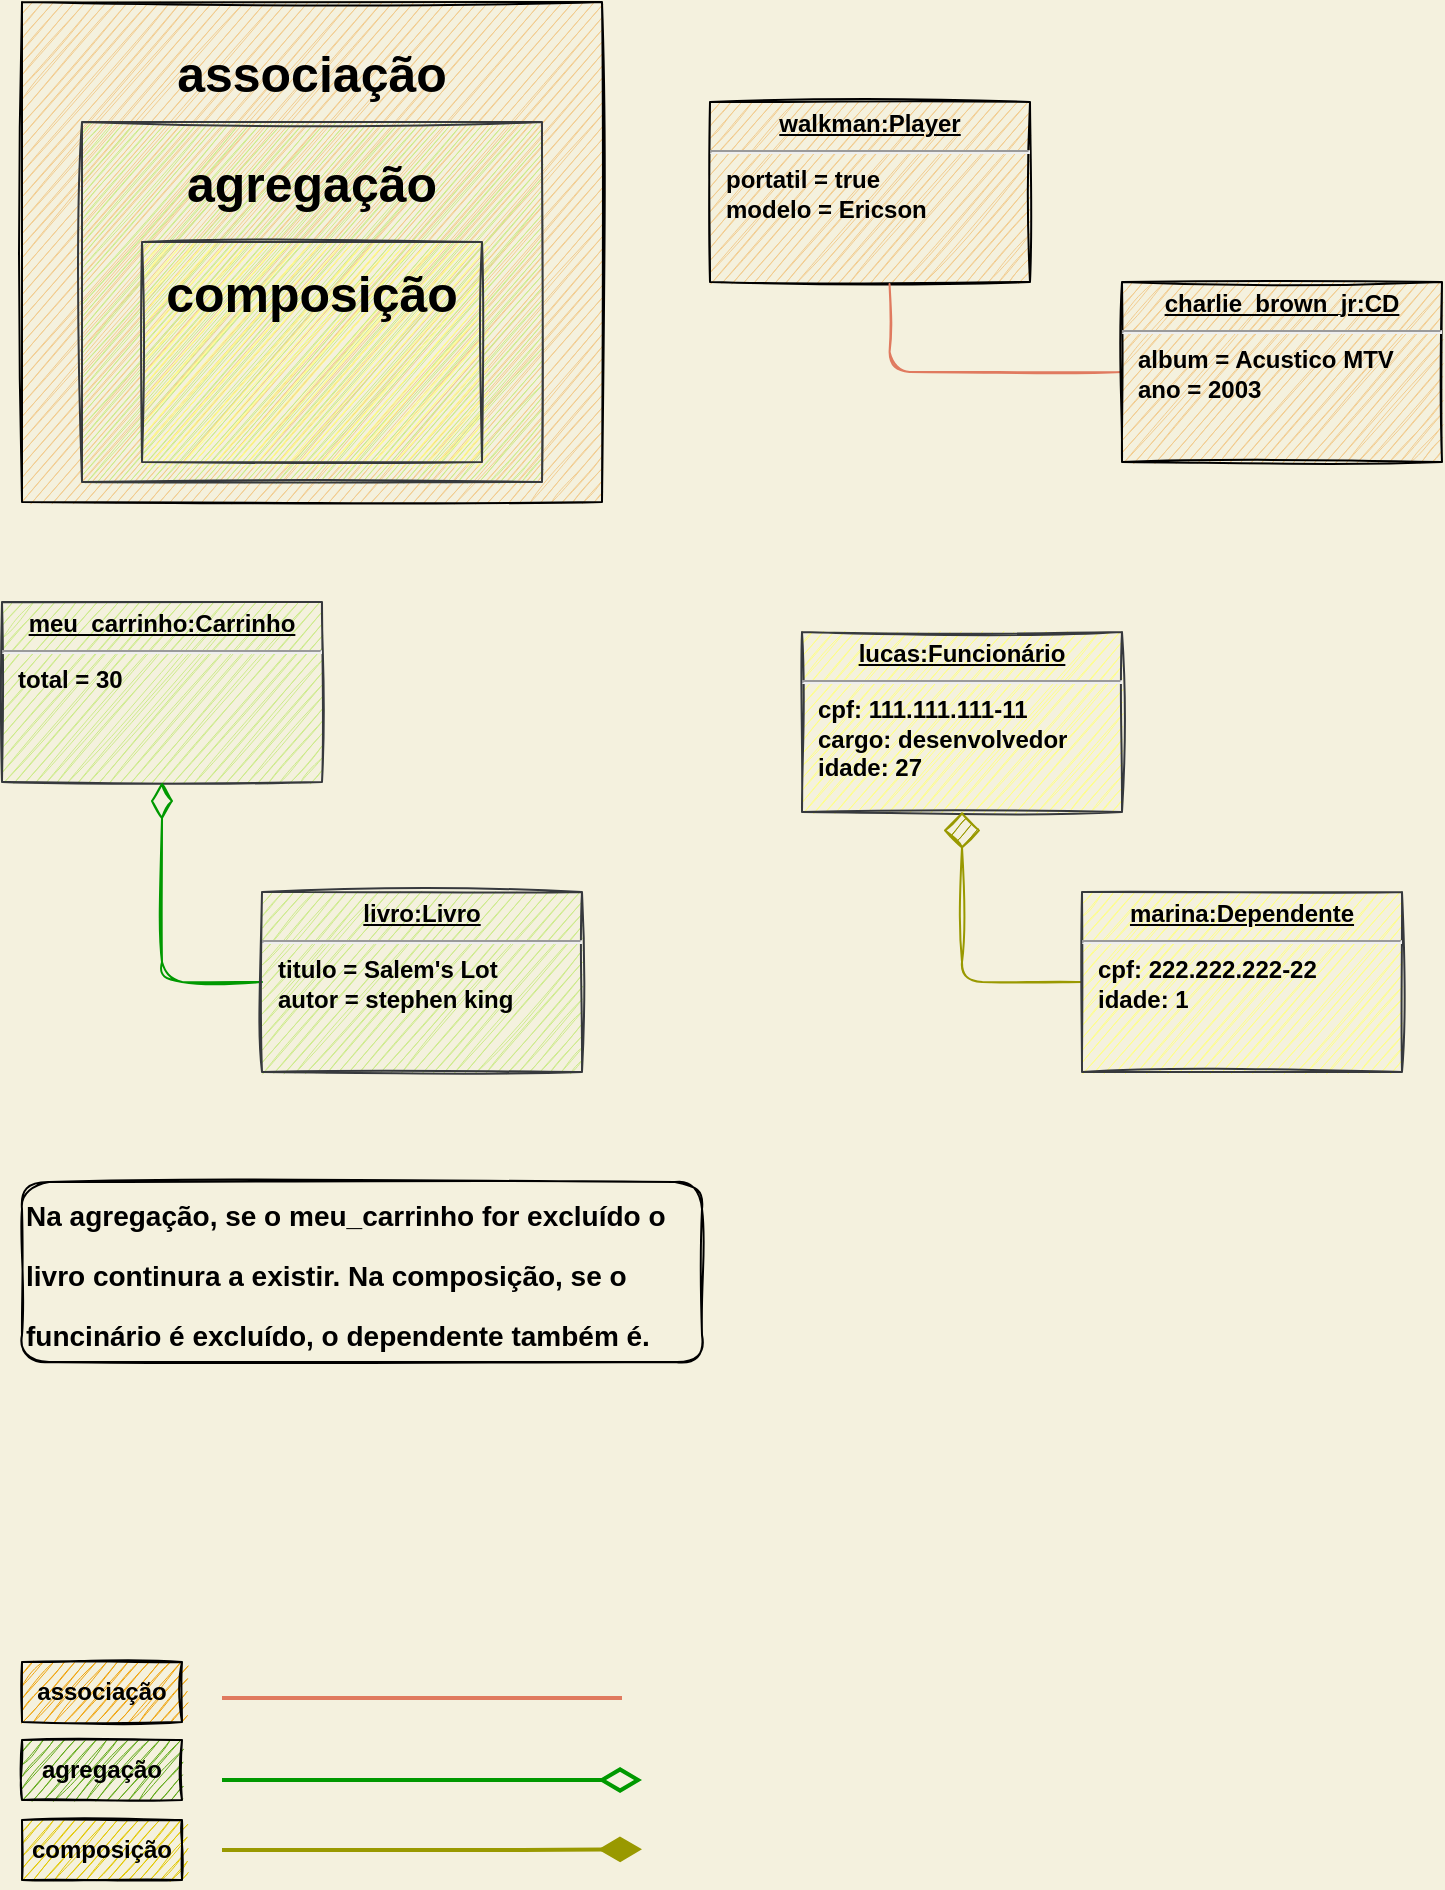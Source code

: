 <mxfile version="20.0.1" type="device" pages="3"><diagram id="IR1mzdjfRpLflZi7iiMT" name="geral"><mxGraphModel dx="2370" dy="1228" grid="1" gridSize="10" guides="1" tooltips="1" connect="1" arrows="1" fold="1" page="1" pageScale="1" pageWidth="827" pageHeight="1169" background="#F4F1DE" math="0" shadow="0"><root><mxCell id="0"/><mxCell id="1" parent="0"/><mxCell id="eGNEnY-xpS5idLWhx4ZI-6" value="&lt;b&gt;associação&lt;br&gt;&lt;br&gt;&lt;br&gt;&lt;br&gt;&lt;br&gt;&lt;br&gt;&lt;br&gt;&lt;/b&gt;" style="rounded=0;whiteSpace=wrap;html=1;glass=0;sketch=1;fontSize=25;fontColor=#000000;strokeColor=#000000;strokeWidth=1;fillColor=#F2CC8F;gradientColor=none;" parent="1" vertex="1"><mxGeometry x="70" y="50" width="290" height="250" as="geometry"/></mxCell><mxCell id="eGNEnY-xpS5idLWhx4ZI-8" value="&lt;p style=&quot;margin:0px;margin-top:4px;text-align:center;text-decoration:underline;&quot;&gt;&lt;b&gt;walkman:Player&lt;/b&gt;&lt;/p&gt;&lt;hr&gt;&lt;p style=&quot;margin:0px;margin-left:8px;&quot;&gt;&lt;b&gt;portatil = true&lt;br&gt;modelo = Ericson&lt;/b&gt;&lt;/p&gt;" style="verticalAlign=top;align=left;overflow=fill;fontSize=12;fontFamily=Helvetica;html=1;rounded=0;glass=0;sketch=1;fontColor=#000000;strokeColor=#000000;strokeWidth=1;fillColor=#F2CC8F;gradientColor=none;" parent="1" vertex="1"><mxGeometry x="414" y="100" width="160" height="90" as="geometry"/></mxCell><mxCell id="eGNEnY-xpS5idLWhx4ZI-10" style="edgeStyle=orthogonalEdgeStyle;sketch=1;orthogonalLoop=1;jettySize=auto;html=1;exitX=0;exitY=0.5;exitDx=0;exitDy=0;entryX=0.561;entryY=1.011;entryDx=0;entryDy=0;entryPerimeter=0;fontSize=25;fontColor=#000000;strokeColor=#E07A5F;fillColor=#F2CC8F;endArrow=none;endFill=0;rounded=1;" parent="1" source="eGNEnY-xpS5idLWhx4ZI-9" target="eGNEnY-xpS5idLWhx4ZI-8" edge="1"><mxGeometry relative="1" as="geometry"/></mxCell><mxCell id="eGNEnY-xpS5idLWhx4ZI-9" value="&lt;p style=&quot;margin:0px;margin-top:4px;text-align:center;text-decoration:underline;&quot;&gt;&lt;b&gt;charlie_brown_jr:CD&lt;/b&gt;&lt;/p&gt;&lt;hr&gt;&lt;p style=&quot;margin:0px;margin-left:8px;&quot;&gt;&lt;b&gt;album = Acustico MTV&lt;/b&gt;&lt;/p&gt;&lt;p style=&quot;margin:0px;margin-left:8px;&quot;&gt;&lt;b&gt;ano = 2003&lt;/b&gt;&lt;/p&gt;" style="verticalAlign=top;align=left;overflow=fill;fontSize=12;fontFamily=Helvetica;html=1;rounded=0;glass=0;sketch=1;fontColor=#000000;strokeColor=#000000;strokeWidth=1;fillColor=#F2CC8F;gradientColor=none;" parent="1" vertex="1"><mxGeometry x="620" y="190" width="160" height="90" as="geometry"/></mxCell><mxCell id="eGNEnY-xpS5idLWhx4ZI-12" value="&lt;b&gt;agregação&lt;br&gt;&lt;br&gt;&lt;br&gt;&lt;br&gt;&lt;br&gt;&lt;/b&gt;" style="rounded=0;whiteSpace=wrap;html=1;glass=0;sketch=1;fontSize=25;strokeColor=#36393d;strokeWidth=1;fillColor=#cdeb8b;fontColor=#000000;" parent="1" vertex="1"><mxGeometry x="100" y="110" width="230" height="180" as="geometry"/></mxCell><mxCell id="eGNEnY-xpS5idLWhx4ZI-13" value="&lt;b&gt;composição&lt;br&gt;&lt;br&gt;&lt;br&gt;&lt;/b&gt;" style="rounded=0;whiteSpace=wrap;html=1;glass=0;sketch=1;fontSize=25;strokeColor=#36393d;strokeWidth=1;fillColor=#ffff88;fontColor=#000000;" parent="1" vertex="1"><mxGeometry x="130" y="170" width="170" height="110" as="geometry"/></mxCell><mxCell id="eGNEnY-xpS5idLWhx4ZI-14" value="&lt;p style=&quot;margin:0px;margin-top:4px;text-align:center;text-decoration:underline;&quot;&gt;&lt;b&gt;meu_carrinho:Carrinho&lt;/b&gt;&lt;/p&gt;&lt;hr&gt;&lt;p style=&quot;margin:0px;margin-left:8px;&quot;&gt;&lt;b&gt;total = 30&lt;br&gt;&lt;/b&gt;&lt;/p&gt;" style="verticalAlign=top;align=left;overflow=fill;fontSize=12;fontFamily=Helvetica;html=1;rounded=0;glass=0;sketch=1;strokeColor=#36393d;strokeWidth=1;fillColor=#cdeb8b;fontColor=#000000;" parent="1" vertex="1"><mxGeometry x="60" y="350" width="160" height="90" as="geometry"/></mxCell><mxCell id="eGNEnY-xpS5idLWhx4ZI-16" style="edgeStyle=orthogonalEdgeStyle;rounded=1;sketch=1;orthogonalLoop=1;jettySize=auto;html=1;exitX=0;exitY=0.5;exitDx=0;exitDy=0;entryX=0.5;entryY=1;entryDx=0;entryDy=0;fontSize=25;fontColor=#000000;endArrow=diamondThin;endFill=0;strokeColor=#009900;fillColor=#F2CC8F;endSize=16;" parent="1" source="eGNEnY-xpS5idLWhx4ZI-15" target="eGNEnY-xpS5idLWhx4ZI-14" edge="1"><mxGeometry relative="1" as="geometry"/></mxCell><mxCell id="eGNEnY-xpS5idLWhx4ZI-15" value="&lt;p style=&quot;margin:0px;margin-top:4px;text-align:center;text-decoration:underline;&quot;&gt;&lt;b&gt;livro:Livro&lt;/b&gt;&lt;/p&gt;&lt;hr&gt;&lt;p style=&quot;margin:0px;margin-left:8px;&quot;&gt;&lt;b&gt;titulo = Salem's Lot&lt;/b&gt;&lt;/p&gt;&lt;p style=&quot;margin:0px;margin-left:8px;&quot;&gt;&lt;b&gt;autor = stephen king&lt;/b&gt;&lt;/p&gt;" style="verticalAlign=top;align=left;overflow=fill;fontSize=12;fontFamily=Helvetica;html=1;rounded=0;glass=0;sketch=1;strokeColor=#36393d;strokeWidth=1;fillColor=#cdeb8b;fontColor=#000000;" parent="1" vertex="1"><mxGeometry x="190" y="495" width="160" height="90" as="geometry"/></mxCell><mxCell id="eGNEnY-xpS5idLWhx4ZI-17" value="&lt;p style=&quot;margin:0px;margin-top:4px;text-align:center;text-decoration:underline;&quot;&gt;&lt;b&gt;lucas:Funcionário&lt;/b&gt;&lt;/p&gt;&lt;hr&gt;&lt;p style=&quot;margin:0px;margin-left:8px;&quot;&gt;&lt;b&gt;cpf: 111.111.111-11&lt;/b&gt;&lt;/p&gt;&lt;p style=&quot;margin:0px;margin-left:8px;&quot;&gt;&lt;b&gt;cargo: desenvolvedor&lt;br&gt;&lt;/b&gt;&lt;/p&gt;&lt;p style=&quot;margin:0px;margin-left:8px;&quot;&gt;&lt;b&gt;idade: 27&lt;/b&gt;&lt;/p&gt;" style="verticalAlign=top;align=left;overflow=fill;fontSize=12;fontFamily=Helvetica;html=1;rounded=0;glass=0;sketch=1;strokeColor=#36393d;strokeWidth=1;fillColor=#ffff88;fontColor=#000000;" parent="1" vertex="1"><mxGeometry x="460.0" y="365" width="160" height="90" as="geometry"/></mxCell><mxCell id="eGNEnY-xpS5idLWhx4ZI-18" style="edgeStyle=orthogonalEdgeStyle;rounded=1;sketch=1;orthogonalLoop=1;jettySize=auto;html=1;exitX=0;exitY=0.5;exitDx=0;exitDy=0;entryX=0.5;entryY=1;entryDx=0;entryDy=0;fontSize=25;fontColor=#000000;endArrow=diamond;endFill=1;strokeColor=#999900;fillColor=#F2CC8F;endSize=16;jumpSize=4;" parent="1" source="eGNEnY-xpS5idLWhx4ZI-20" target="eGNEnY-xpS5idLWhx4ZI-17" edge="1"><mxGeometry relative="1" as="geometry"><mxPoint x="579.94" y="590" as="sourcePoint"/></mxGeometry></mxCell><mxCell id="eGNEnY-xpS5idLWhx4ZI-20" value="&lt;p style=&quot;margin:0px;margin-top:4px;text-align:center;text-decoration:underline;&quot;&gt;&lt;b&gt;marina:Dependente&lt;/b&gt;&lt;/p&gt;&lt;hr&gt;&lt;p style=&quot;margin:0px;margin-left:8px;&quot;&gt;&lt;b&gt;cpf: 222.222.222-22&lt;/b&gt;&lt;/p&gt;&lt;p style=&quot;margin:0px;margin-left:8px;&quot;&gt;&lt;b&gt;idade: 1&lt;/b&gt;&lt;/p&gt;" style="verticalAlign=top;align=left;overflow=fill;fontSize=12;fontFamily=Helvetica;html=1;rounded=0;glass=0;sketch=1;strokeColor=#36393d;strokeWidth=1;fillColor=#ffff88;fontColor=#000000;" parent="1" vertex="1"><mxGeometry x="600" y="495" width="160" height="90" as="geometry"/></mxCell><mxCell id="eGNEnY-xpS5idLWhx4ZI-22" value="&lt;div style=&quot;&quot;&gt;&lt;span style=&quot;background-color: initial;&quot;&gt;&lt;font style=&quot;font-size: 14px;&quot;&gt;&lt;b&gt;Na agregação, se o meu_carrinho for excluído o livro continura a existir. Na composição, se o funcinário é excluído, o dependente também é.&amp;nbsp;&amp;nbsp;&lt;/b&gt;&lt;/font&gt;&lt;/span&gt;&lt;/div&gt;" style="text;html=1;align=left;verticalAlign=bottom;whiteSpace=wrap;rounded=1;glass=0;sketch=1;fontSize=25;labelPosition=center;verticalLabelPosition=middle;shadow=0;fillColor=none;strokeColor=#000000;fontColor=#000000;" parent="1" vertex="1"><mxGeometry x="70" y="640" width="340" height="90" as="geometry"/></mxCell><mxCell id="nxyiz_KaEZVA7z0WzPfB-8" value="associação" style="text;html=1;strokeColor=#000000;fillColor=#f0a30a;align=center;verticalAlign=middle;whiteSpace=wrap;rounded=0;sketch=1;fontColor=#000000;fontStyle=1" vertex="1" parent="1"><mxGeometry x="70" y="880" width="80" height="30" as="geometry"/></mxCell><mxCell id="nxyiz_KaEZVA7z0WzPfB-11" value="&lt;b&gt;agregação&lt;/b&gt;" style="text;html=1;strokeColor=#000000;fillColor=#60a917;align=center;verticalAlign=middle;whiteSpace=wrap;rounded=0;sketch=1;fontColor=#000000;" vertex="1" parent="1"><mxGeometry x="70" y="919" width="80" height="30" as="geometry"/></mxCell><mxCell id="nxyiz_KaEZVA7z0WzPfB-12" value="&lt;b&gt;composição&lt;/b&gt;" style="text;html=1;strokeColor=#000000;fillColor=#e3c800;align=center;verticalAlign=middle;whiteSpace=wrap;rounded=0;sketch=1;fontColor=#000000;" vertex="1" parent="1"><mxGeometry x="70" y="959" width="80" height="30" as="geometry"/></mxCell><mxCell id="nxyiz_KaEZVA7z0WzPfB-14" style="edgeStyle=orthogonalEdgeStyle;sketch=0;orthogonalLoop=1;jettySize=auto;html=1;fontSize=25;fontColor=#000000;strokeColor=#E07A5F;fillColor=#F2CC8F;endArrow=none;endFill=0;rounded=1;strokeWidth=2;" edge="1" parent="1"><mxGeometry relative="1" as="geometry"><mxPoint x="370" y="898" as="sourcePoint"/><mxPoint x="170" y="898" as="targetPoint"/><Array as="points"><mxPoint x="183.76" y="897.5"/></Array></mxGeometry></mxCell><mxCell id="nxyiz_KaEZVA7z0WzPfB-15" style="edgeStyle=orthogonalEdgeStyle;rounded=1;sketch=0;orthogonalLoop=1;jettySize=auto;html=1;fontSize=25;fontColor=#000000;endArrow=diamondThin;endFill=0;strokeColor=#009900;fillColor=#F2CC8F;endSize=16;shadow=0;strokeWidth=2;" edge="1" parent="1"><mxGeometry relative="1" as="geometry"><mxPoint x="170" y="939" as="sourcePoint"/><mxPoint x="380" y="939" as="targetPoint"/><Array as="points"><mxPoint x="310" y="939"/><mxPoint x="310" y="939"/></Array></mxGeometry></mxCell><mxCell id="nxyiz_KaEZVA7z0WzPfB-16" style="edgeStyle=orthogonalEdgeStyle;rounded=1;sketch=0;orthogonalLoop=1;jettySize=auto;html=1;entryX=0.5;entryY=1;entryDx=0;entryDy=0;fontSize=25;fontColor=#000000;endArrow=diamondThin;endFill=1;strokeColor=#999900;fillColor=#F2CC8F;endSize=16;jumpSize=4;strokeWidth=2;" edge="1" parent="1"><mxGeometry relative="1" as="geometry"><mxPoint x="170" y="974" as="sourcePoint"/><mxPoint x="380" y="973.62" as="targetPoint"/><Array as="points"><mxPoint x="330" y="974"/><mxPoint x="330" y="974"/></Array></mxGeometry></mxCell></root></mxGraphModel></diagram><diagram id="-uxi_SaBA96cQ3iaGTBK" name="agregacao"><mxGraphModel dx="823" dy="867" grid="1" gridSize="10" guides="1" tooltips="1" connect="1" arrows="1" fold="1" page="1" pageScale="1" pageWidth="850" pageHeight="1100" background="#F4F1DE" math="0" shadow="0"><root><mxCell id="0"/><mxCell id="1" parent="0"/><mxCell id="KQCs4LiOqRfxP4eaMmhy-1" value="&lt;p style=&quot;margin:0px;margin-top:4px;text-align:center;text-decoration:underline;&quot;&gt;&lt;b&gt;papo_reto:Musica&lt;/b&gt;&lt;/p&gt;&lt;hr&gt;&lt;p style=&quot;margin:0px;margin-left:8px;&quot;&gt;&lt;b&gt;duração = 3m19s&lt;/b&gt;&lt;/p&gt;" style="verticalAlign=top;align=left;overflow=fill;fontSize=12;fontFamily=Helvetica;html=1;rounded=0;glass=0;sketch=1;strokeColor=#36393d;strokeWidth=1;fillColor=#cdeb8b;fontColor=#000000;" vertex="1" parent="1"><mxGeometry x="900" y="190" width="160" height="70" as="geometry"/></mxCell><mxCell id="KQCs4LiOqRfxP4eaMmhy-2" value="&lt;h1&gt;agregações:&lt;/h1&gt;&lt;div&gt;diagrama de objetos&lt;/div&gt;" style="text;html=1;strokeColor=#000000;fillColor=none;spacing=5;spacingTop=-20;whiteSpace=wrap;overflow=hidden;rounded=0;shadow=0;glass=0;sketch=1;fontSize=14;fontColor=#000000;fontStyle=1" vertex="1" parent="1"><mxGeometry x="900" y="60" width="190" height="80" as="geometry"/></mxCell><mxCell id="KQCs4LiOqRfxP4eaMmhy-3" value="&lt;p style=&quot;margin:0px;margin-top:4px;text-align:center;text-decoration:underline;&quot;&gt;&lt;b&gt;proibida_pra_mim:Musica&lt;/b&gt;&lt;/p&gt;&lt;hr&gt;&lt;p style=&quot;margin:0px;margin-left:8px;&quot;&gt;&lt;b&gt;duração = 2m34s&lt;/b&gt;&lt;/p&gt;" style="verticalAlign=top;align=left;overflow=fill;fontSize=12;fontFamily=Helvetica;html=1;rounded=0;glass=0;sketch=1;strokeColor=#36393d;strokeWidth=1;fillColor=#cdeb8b;fontColor=#000000;" vertex="1" parent="1"><mxGeometry x="900" y="290" width="160" height="70" as="geometry"/></mxCell><mxCell id="KQCs4LiOqRfxP4eaMmhy-4" value="&lt;p style=&quot;margin:0px;margin-top:4px;text-align:center;text-decoration:underline;&quot;&gt;&lt;b&gt;charlie_brown.jr:Artista&lt;/b&gt;&lt;/p&gt;&lt;hr&gt;&lt;p style=&quot;margin:0px;margin-left:8px;&quot;&gt;&lt;b&gt;vocalista = Chorao&lt;/b&gt;&lt;/p&gt;&lt;p style=&quot;margin:0px;margin-left:8px;&quot;&gt;&lt;b&gt;cidade = Santos&lt;/b&gt;&lt;/p&gt;" style="verticalAlign=top;align=left;overflow=fill;fontSize=12;fontFamily=Helvetica;html=1;rounded=0;glass=0;sketch=1;strokeColor=#36393d;strokeWidth=1;fillColor=#cdeb8b;fontColor=#000000;" vertex="1" parent="1"><mxGeometry x="1430" y="60" width="160" height="90" as="geometry"/></mxCell><mxCell id="KQCs4LiOqRfxP4eaMmhy-5" value="&lt;p style=&quot;margin:0px;margin-top:4px;text-align:center;text-decoration:underline;&quot;&gt;&lt;b&gt;acustico_mtv:Album&lt;/b&gt;&lt;/p&gt;&lt;hr&gt;&lt;p style=&quot;margin:0px;margin-left:8px;&quot;&gt;&lt;b&gt;ano = 2003&lt;/b&gt;&lt;/p&gt;" style="verticalAlign=top;align=left;overflow=fill;fontSize=12;fontFamily=Helvetica;html=1;rounded=0;glass=0;sketch=1;strokeColor=#36393d;strokeWidth=1;fillColor=#cdeb8b;fontColor=#000000;" vertex="1" parent="1"><mxGeometry x="1160" y="90" width="160" height="70" as="geometry"/></mxCell><mxCell id="KQCs4LiOqRfxP4eaMmhy-6" style="edgeStyle=orthogonalEdgeStyle;rounded=1;sketch=1;orthogonalLoop=1;jettySize=auto;html=1;exitX=1;exitY=0.5;exitDx=0;exitDy=0;entryX=-0.006;entryY=0.423;entryDx=0;entryDy=0;fontSize=25;fontColor=#000000;endArrow=diamondThin;endFill=0;strokeColor=#009900;fillColor=#F2CC8F;endSize=16;entryPerimeter=0;" edge="1" parent="1" source="KQCs4LiOqRfxP4eaMmhy-1" target="KQCs4LiOqRfxP4eaMmhy-5"><mxGeometry relative="1" as="geometry"><mxPoint x="1060" y="-60" as="sourcePoint"/><mxPoint x="1010" y="-160" as="targetPoint"/></mxGeometry></mxCell><mxCell id="KQCs4LiOqRfxP4eaMmhy-7" style="edgeStyle=orthogonalEdgeStyle;rounded=1;sketch=1;orthogonalLoop=1;jettySize=auto;html=1;exitX=1;exitY=0.5;exitDx=0;exitDy=0;entryX=0.459;entryY=1.038;entryDx=0;entryDy=0;fontSize=25;fontColor=#000000;endArrow=diamondThin;endFill=0;strokeColor=#009900;fillColor=#F2CC8F;endSize=16;entryPerimeter=0;" edge="1" parent="1" source="KQCs4LiOqRfxP4eaMmhy-3" target="KQCs4LiOqRfxP4eaMmhy-5"><mxGeometry relative="1" as="geometry"><mxPoint x="1120" y="305" as="sourcePoint"/><mxPoint x="1169.04" y="149.61" as="targetPoint"/></mxGeometry></mxCell><mxCell id="KQCs4LiOqRfxP4eaMmhy-8" style="edgeStyle=orthogonalEdgeStyle;rounded=1;sketch=1;orthogonalLoop=1;jettySize=auto;html=1;exitX=1.007;exitY=0.418;exitDx=0;exitDy=0;entryX=0;entryY=0.5;entryDx=0;entryDy=0;fontSize=25;fontColor=#000000;endArrow=diamondThin;endFill=0;strokeColor=#009900;fillColor=#F2CC8F;endSize=16;exitPerimeter=0;" edge="1" parent="1" source="KQCs4LiOqRfxP4eaMmhy-5" target="KQCs4LiOqRfxP4eaMmhy-4"><mxGeometry relative="1" as="geometry"><mxPoint x="1310" y="300" as="sourcePoint"/><mxPoint x="1243.44" y="192.66" as="targetPoint"/></mxGeometry></mxCell><mxCell id="KQCs4LiOqRfxP4eaMmhy-9" value="&lt;p style=&quot;margin:0px;margin-top:4px;text-align:center;text-decoration:underline;&quot;&gt;&lt;b&gt;musicas_favoritas:Playlist&lt;/b&gt;&lt;/p&gt;&lt;hr&gt;&lt;p style=&quot;margin:0px;margin-left:8px;&quot;&gt;&lt;b&gt;criada = 12/05/2021&lt;/b&gt;&lt;/p&gt;" style="verticalAlign=top;align=left;overflow=fill;fontSize=12;fontFamily=Helvetica;html=1;rounded=0;glass=0;sketch=1;strokeColor=#36393d;strokeWidth=1;fillColor=#cdeb8b;fontColor=#000000;" vertex="1" parent="1"><mxGeometry x="1080" y="460" width="160" height="80" as="geometry"/></mxCell><mxCell id="KQCs4LiOqRfxP4eaMmhy-10" style="edgeStyle=orthogonalEdgeStyle;rounded=1;sketch=1;orthogonalLoop=1;jettySize=auto;html=1;exitX=0.5;exitY=1;exitDx=0;exitDy=0;entryX=0;entryY=0.5;entryDx=0;entryDy=0;fontSize=25;fontColor=#000000;endArrow=diamondThin;endFill=0;strokeColor=#009900;fillColor=#F2CC8F;endSize=16;" edge="1" parent="1" source="KQCs4LiOqRfxP4eaMmhy-3" target="KQCs4LiOqRfxP4eaMmhy-9"><mxGeometry relative="1" as="geometry"><mxPoint x="1331.12" y="149.26" as="sourcePoint"/><mxPoint x="1460" y="155" as="targetPoint"/></mxGeometry></mxCell><mxCell id="KQCs4LiOqRfxP4eaMmhy-11" value="&lt;p style=&quot;margin:0px;margin-top:4px;text-align:center;text-decoration:underline;&quot;&gt;&lt;b&gt;camisa_10_joga_bola_até_na_chuva:Album&lt;/b&gt;&lt;/p&gt;&lt;hr&gt;&lt;p style=&quot;margin:0px;margin-left:8px;&quot;&gt;&lt;b&gt;ano = 2009&lt;/b&gt;&lt;/p&gt;" style="verticalAlign=top;align=left;overflow=fill;fontSize=12;fontFamily=Helvetica;html=1;rounded=0;glass=0;sketch=1;strokeColor=#36393d;strokeWidth=1;fillColor=#cdeb8b;fontColor=#000000;" vertex="1" parent="1"><mxGeometry x="1310" y="240" width="300" height="70" as="geometry"/></mxCell><mxCell id="KQCs4LiOqRfxP4eaMmhy-12" value="&lt;p style=&quot;margin:0px;margin-top:4px;text-align:center;text-decoration:underline;&quot;&gt;&lt;b&gt;me_encontra:Musica&lt;/b&gt;&lt;/p&gt;&lt;hr&gt;&lt;p style=&quot;margin:0px;margin-left:8px;&quot;&gt;&lt;b&gt;duração = 3m31s&lt;/b&gt;&lt;/p&gt;" style="verticalAlign=top;align=left;overflow=fill;fontSize=12;fontFamily=Helvetica;html=1;rounded=0;glass=0;sketch=1;strokeColor=#36393d;strokeWidth=1;fillColor=#cdeb8b;fontColor=#000000;" vertex="1" parent="1"><mxGeometry x="1445" y="360" width="160" height="70" as="geometry"/></mxCell><mxCell id="KQCs4LiOqRfxP4eaMmhy-13" style="edgeStyle=orthogonalEdgeStyle;rounded=1;sketch=1;orthogonalLoop=1;jettySize=auto;html=1;exitX=0.5;exitY=0;exitDx=0;exitDy=0;entryX=0.5;entryY=1;entryDx=0;entryDy=0;fontSize=25;fontColor=#000000;endArrow=diamondThin;endFill=0;strokeColor=#009900;fillColor=#F2CC8F;endSize=16;" edge="1" parent="1" source="KQCs4LiOqRfxP4eaMmhy-12" target="KQCs4LiOqRfxP4eaMmhy-11"><mxGeometry relative="1" as="geometry"><mxPoint x="1050" y="290" as="sourcePoint"/><mxPoint x="1243.44" y="192.66" as="targetPoint"/></mxGeometry></mxCell><mxCell id="KQCs4LiOqRfxP4eaMmhy-14" style="edgeStyle=orthogonalEdgeStyle;rounded=1;sketch=1;orthogonalLoop=1;jettySize=auto;html=1;exitX=0.5;exitY=1;exitDx=0;exitDy=0;entryX=0.998;entryY=0.43;entryDx=0;entryDy=0;fontSize=25;fontColor=#000000;endArrow=diamondThin;endFill=0;strokeColor=#009900;fillColor=#F2CC8F;endSize=16;entryPerimeter=0;" edge="1" parent="1" source="KQCs4LiOqRfxP4eaMmhy-12" target="KQCs4LiOqRfxP4eaMmhy-9"><mxGeometry relative="1" as="geometry"><mxPoint x="1535" y="370" as="sourcePoint"/><mxPoint x="1470" y="320" as="targetPoint"/></mxGeometry></mxCell><mxCell id="KQCs4LiOqRfxP4eaMmhy-15" style="edgeStyle=orthogonalEdgeStyle;rounded=1;sketch=1;orthogonalLoop=1;jettySize=auto;html=1;exitX=0.561;exitY=0.009;exitDx=0;exitDy=0;entryX=0.63;entryY=1.018;entryDx=0;entryDy=0;fontSize=25;fontColor=#000000;endArrow=diamondThin;endFill=0;strokeColor=#009900;fillColor=#F2CC8F;endSize=16;exitPerimeter=0;entryPerimeter=0;" edge="1" parent="1" source="KQCs4LiOqRfxP4eaMmhy-11" target="KQCs4LiOqRfxP4eaMmhy-4"><mxGeometry relative="1" as="geometry"><mxPoint x="1535" y="370" as="sourcePoint"/><mxPoint x="1470" y="320" as="targetPoint"/></mxGeometry></mxCell><mxCell id="KQCs4LiOqRfxP4eaMmhy-16" value="&lt;p style=&quot;margin:0px;margin-top:4px;text-align:center;text-decoration:underline;&quot;&gt;&lt;b&gt;so_os_loucos_sabem:Musica&lt;/b&gt;&lt;/p&gt;&lt;hr&gt;&lt;p style=&quot;margin:0px;margin-left:8px;&quot;&gt;&lt;b&gt;duração = 3m31s&lt;/b&gt;&lt;/p&gt;" style="verticalAlign=top;align=left;overflow=fill;fontSize=12;fontFamily=Helvetica;html=1;rounded=0;glass=0;sketch=1;strokeColor=#36393d;strokeWidth=1;fillColor=#cdeb8b;fontColor=#000000;" vertex="1" parent="1"><mxGeometry x="1180" y="370" width="210" height="70" as="geometry"/></mxCell><mxCell id="KQCs4LiOqRfxP4eaMmhy-17" style="edgeStyle=orthogonalEdgeStyle;rounded=1;sketch=1;orthogonalLoop=1;jettySize=auto;html=1;exitX=0.586;exitY=-0.001;exitDx=0;exitDy=0;entryX=0.202;entryY=1.004;entryDx=0;entryDy=0;fontSize=25;fontColor=#000000;endArrow=diamondThin;endFill=0;strokeColor=#009900;fillColor=#F2CC8F;endSize=16;exitPerimeter=0;entryPerimeter=0;" edge="1" parent="1" source="KQCs4LiOqRfxP4eaMmhy-16" target="KQCs4LiOqRfxP4eaMmhy-11"><mxGeometry relative="1" as="geometry"><mxPoint x="1535" y="370" as="sourcePoint"/><mxPoint x="1470" y="320" as="targetPoint"/></mxGeometry></mxCell><mxCell id="KQCs4LiOqRfxP4eaMmhy-18" value="&lt;h1&gt;agregações:&lt;/h1&gt;&lt;div&gt;diagrama de classes&lt;/div&gt;&lt;div&gt;+ é public&lt;/div&gt;&lt;div&gt;- é private&lt;/div&gt;" style="text;html=1;strokeColor=#000000;fillColor=none;spacing=5;spacingTop=-20;whiteSpace=wrap;overflow=hidden;rounded=0;shadow=0;glass=0;sketch=1;fontSize=14;fontColor=#000000;fontStyle=1" vertex="1" parent="1"><mxGeometry x="1730" y="260" width="190" height="120" as="geometry"/></mxCell><mxCell id="KQCs4LiOqRfxP4eaMmhy-19" value="&lt;p style=&quot;margin:0px;margin-top:4px;text-align:center;&quot;&gt;&lt;b&gt;Musica&lt;/b&gt;&lt;/p&gt;&lt;hr size=&quot;1&quot;&gt;&lt;p style=&quot;margin:0px;margin-left:4px;&quot;&gt;&lt;b&gt;- título: String&lt;/b&gt;&lt;/p&gt;&lt;hr size=&quot;1&quot;&gt;&lt;p style=&quot;margin:0px;margin-left:4px;&quot;&gt;&lt;b&gt;+ getTitulo: String&lt;/b&gt;&lt;/p&gt;" style="verticalAlign=top;align=left;overflow=fill;fontSize=12;fontFamily=Helvetica;html=1;rounded=0;shadow=0;glass=0;sketch=1;strokeColor=#36393d;strokeWidth=1;fillColor=#cdeb8b;fontColor=#000000;" vertex="1" parent="1"><mxGeometry x="2240" y="290" width="160" height="90" as="geometry"/></mxCell><mxCell id="KQCs4LiOqRfxP4eaMmhy-20" value="&lt;p style=&quot;margin:0px;margin-top:4px;text-align:center;&quot;&gt;&lt;b&gt;Album&lt;/b&gt;&lt;/p&gt;&lt;hr size=&quot;1&quot;&gt;&lt;p style=&quot;margin:0px;margin-left:4px;&quot;&gt;&lt;b&gt;- título: String&lt;/b&gt;&lt;/p&gt;&lt;hr size=&quot;1&quot;&gt;&lt;p style=&quot;margin:0px;margin-left:4px;&quot;&gt;&lt;b&gt;+ getTitulo: String&lt;/b&gt;&lt;/p&gt;" style="verticalAlign=top;align=left;overflow=fill;fontSize=12;fontFamily=Helvetica;html=1;rounded=0;shadow=0;glass=0;sketch=1;strokeColor=#36393d;strokeWidth=1;fillColor=#cdeb8b;fontColor=#000000;" vertex="1" parent="1"><mxGeometry x="2001" y="380" width="160" height="90" as="geometry"/></mxCell><mxCell id="KQCs4LiOqRfxP4eaMmhy-21" style="edgeStyle=orthogonalEdgeStyle;rounded=1;sketch=1;orthogonalLoop=1;jettySize=auto;html=1;exitX=0;exitY=0.5;exitDx=0;exitDy=0;entryX=0.5;entryY=0;entryDx=0;entryDy=0;fontSize=25;fontColor=#000000;endArrow=diamondThin;endFill=0;strokeColor=#009900;fillColor=#F2CC8F;endSize=16;" edge="1" parent="1" source="KQCs4LiOqRfxP4eaMmhy-19" target="KQCs4LiOqRfxP4eaMmhy-20"><mxGeometry relative="1" as="geometry"><mxPoint x="2020" y="615" as="sourcePoint"/><mxPoint x="1970" y="515" as="targetPoint"/></mxGeometry></mxCell><mxCell id="KQCs4LiOqRfxP4eaMmhy-22" value="&lt;p style=&quot;margin:0px;margin-top:4px;text-align:center;&quot;&gt;&lt;b&gt;Gravadora&lt;/b&gt;&lt;/p&gt;&lt;hr size=&quot;1&quot;&gt;&lt;p style=&quot;margin:0px;margin-left:4px;&quot;&gt;&lt;b&gt;- nome: String&lt;/b&gt;&lt;/p&gt;&lt;hr size=&quot;1&quot;&gt;&lt;p style=&quot;margin:0px;margin-left:4px;&quot;&gt;&lt;b&gt;+ getNome: String&lt;/b&gt;&lt;/p&gt;" style="verticalAlign=top;align=left;overflow=fill;fontSize=12;fontFamily=Helvetica;html=1;rounded=0;shadow=0;glass=0;sketch=1;strokeColor=#36393d;strokeWidth=1;fillColor=#cdeb8b;fontColor=#000000;" vertex="1" parent="1"><mxGeometry x="1750" y="475" width="160" height="90" as="geometry"/></mxCell><mxCell id="KQCs4LiOqRfxP4eaMmhy-23" style="edgeStyle=orthogonalEdgeStyle;rounded=1;sketch=1;orthogonalLoop=1;jettySize=auto;html=1;exitX=-0.006;exitY=0.389;exitDx=0;exitDy=0;entryX=0.617;entryY=0.007;entryDx=0;entryDy=0;fontSize=25;fontColor=#000000;endArrow=diamondThin;endFill=0;strokeColor=#009900;fillColor=#F2CC8F;endSize=16;entryPerimeter=0;exitPerimeter=0;" edge="1" parent="1" source="KQCs4LiOqRfxP4eaMmhy-20" target="KQCs4LiOqRfxP4eaMmhy-22"><mxGeometry relative="1" as="geometry"><mxPoint x="2250" y="380" as="sourcePoint"/><mxPoint x="2173.72" y="439.59" as="targetPoint"/></mxGeometry></mxCell><mxCell id="KQCs4LiOqRfxP4eaMmhy-24" value="&lt;p style=&quot;margin:0px;margin-top:4px;text-align:center;&quot;&gt;&lt;b&gt;Album&lt;/b&gt;&lt;/p&gt;&lt;hr size=&quot;1&quot;&gt;&lt;p style=&quot;margin:0px;margin-left:4px;&quot;&gt;&lt;b&gt;- título: String&lt;/b&gt;&lt;/p&gt;&lt;p style=&quot;margin:0px;margin-left:4px;&quot;&gt;&lt;b&gt;- gravadora: String&lt;/b&gt;&lt;/p&gt;&lt;hr size=&quot;1&quot;&gt;&lt;p style=&quot;margin:0px;margin-left:4px;&quot;&gt;&lt;b&gt;+ getTitulo: String&lt;/b&gt;&lt;/p&gt;&lt;p style=&quot;margin:0px;margin-left:4px;&quot;&gt;&lt;b&gt;+ getGravadora: String&lt;/b&gt;&lt;b&gt;&lt;br&gt;&lt;/b&gt;&lt;/p&gt;" style="verticalAlign=top;align=left;overflow=fill;fontSize=12;fontFamily=Helvetica;html=1;rounded=0;shadow=0;glass=0;sketch=1;strokeColor=#0e8088;strokeWidth=1;fillColor=#b0e3e6;fontColor=#000000;" vertex="1" parent="1"><mxGeometry x="1780" y="735" width="160" height="120" as="geometry"/></mxCell><mxCell id="KQCs4LiOqRfxP4eaMmhy-25" value="&lt;p style=&quot;margin:0px;margin-top:4px;text-align:center;&quot;&gt;&lt;b&gt;Musica&lt;/b&gt;&lt;/p&gt;&lt;hr size=&quot;1&quot;&gt;&lt;p style=&quot;margin:0px;margin-left:4px;&quot;&gt;&lt;b&gt;- título: String&lt;/b&gt;&lt;/p&gt;&lt;hr size=&quot;1&quot;&gt;&lt;p style=&quot;margin:0px;margin-left:4px;&quot;&gt;&lt;b&gt;+ getTitulo: String&lt;/b&gt;&lt;/p&gt;" style="verticalAlign=top;align=left;overflow=fill;fontSize=12;fontFamily=Helvetica;html=1;rounded=0;shadow=0;glass=0;sketch=1;strokeColor=#10739e;strokeWidth=1;fillColor=#b1ddf0;fontColor=#000000;" vertex="1" parent="1"><mxGeometry x="1740" y="605" width="160" height="90" as="geometry"/></mxCell><mxCell id="KQCs4LiOqRfxP4eaMmhy-26" style="edgeStyle=orthogonalEdgeStyle;rounded=1;sketch=1;orthogonalLoop=1;jettySize=auto;html=1;entryX=0;entryY=0.5;entryDx=0;entryDy=0;fontSize=25;fontColor=#000000;endArrow=diamondThin;endFill=0;strokeColor=#00CCCC;fillColor=#F2CC8F;endSize=16;" edge="1" parent="1" source="KQCs4LiOqRfxP4eaMmhy-25" target="KQCs4LiOqRfxP4eaMmhy-24"><mxGeometry relative="1" as="geometry"><mxPoint x="1680" y="515" as="sourcePoint"/><mxPoint x="1521" y="560" as="targetPoint"/></mxGeometry></mxCell><mxCell id="KQCs4LiOqRfxP4eaMmhy-27" value="&lt;p style=&quot;margin:0px;margin-top:4px;text-align:center;&quot;&gt;&lt;b&gt;Playlist&lt;/b&gt;&lt;/p&gt;&lt;hr size=&quot;1&quot;&gt;&lt;p style=&quot;margin:0px;margin-left:4px;&quot;&gt;&lt;b&gt;+ nome: String&lt;/b&gt;&lt;/p&gt;&lt;p style=&quot;margin:0px;margin-left:4px;&quot;&gt;&lt;b&gt;+ dataHora: LocalDateTime&lt;/b&gt;&lt;/p&gt;&lt;hr size=&quot;1&quot;&gt;&lt;p style=&quot;margin:0px;margin-left:4px;&quot;&gt;&lt;b&gt;+ adicionar(musica: Musica): void&lt;/b&gt;&lt;/p&gt;&lt;p style=&quot;margin:0px;margin-left:4px;&quot;&gt;&lt;b&gt;+ remover(&lt;/b&gt;&lt;b&gt;musica: Musica&lt;/b&gt;&lt;b&gt;): void&lt;/b&gt;&lt;b&gt;&lt;br&gt;&lt;/b&gt;&lt;/p&gt;&lt;p style=&quot;margin:0px;margin-left:4px;&quot;&gt;&lt;b&gt;+ reordenar(&lt;/b&gt;&lt;b&gt;musica: Musica, posicao: int&lt;/b&gt;&lt;b&gt;): void&lt;/b&gt;&lt;b&gt;&lt;br&gt;&lt;/b&gt;&lt;/p&gt;" style="verticalAlign=top;align=left;overflow=fill;fontSize=12;fontFamily=Helvetica;html=1;rounded=0;shadow=0;glass=0;sketch=1;strokeColor=#36393d;strokeWidth=1;fillColor=#cdeb8b;fontColor=#000000;" vertex="1" parent="1"><mxGeometry x="2140" y="505" width="320" height="135" as="geometry"/></mxCell><mxCell id="KQCs4LiOqRfxP4eaMmhy-28" style="edgeStyle=orthogonalEdgeStyle;rounded=1;sketch=1;orthogonalLoop=1;jettySize=auto;html=1;exitX=0.558;exitY=1.02;exitDx=0;exitDy=0;entryX=0.567;entryY=0.005;entryDx=0;entryDy=0;fontSize=25;fontColor=#000000;endArrow=diamondThin;endFill=0;strokeColor=#009900;fillColor=#F2CC8F;endSize=16;exitPerimeter=0;entryPerimeter=0;" edge="1" parent="1" source="KQCs4LiOqRfxP4eaMmhy-19" target="KQCs4LiOqRfxP4eaMmhy-27"><mxGeometry relative="1" as="geometry"><mxPoint x="2250" y="345" as="sourcePoint"/><mxPoint x="2091" y="390" as="targetPoint"/></mxGeometry></mxCell><mxCell id="KQCs4LiOqRfxP4eaMmhy-29" value="&lt;p style=&quot;margin:0px;margin-top:4px;text-align:center;&quot;&gt;&lt;b&gt;Evento&lt;/b&gt;&lt;/p&gt;&lt;hr size=&quot;1&quot;&gt;&lt;p style=&quot;margin:0px;margin-left:4px;&quot;&gt;&lt;b&gt;- nome: String&lt;/b&gt;&lt;/p&gt;&lt;hr size=&quot;1&quot;&gt;&lt;p style=&quot;margin:0px;margin-left:4px;&quot;&gt;&lt;b&gt;+ getNome: String&lt;/b&gt;&lt;/p&gt;" style="verticalAlign=top;align=left;overflow=fill;fontSize=12;fontFamily=Helvetica;html=1;rounded=0;shadow=0;glass=0;sketch=1;strokeColor=#56517e;strokeWidth=1;fillColor=#d0cee2;fontColor=#000000;" vertex="1" parent="1"><mxGeometry x="2010" y="695" width="160" height="90" as="geometry"/></mxCell><mxCell id="KQCs4LiOqRfxP4eaMmhy-30" value="&lt;p style=&quot;margin:0px;margin-top:4px;text-align:center;&quot;&gt;&lt;b&gt;Ingresso&lt;/b&gt;&lt;/p&gt;&lt;hr size=&quot;1&quot;&gt;&lt;p style=&quot;margin:0px;margin-left:4px;&quot;&gt;&lt;b&gt;+ numero: int&lt;/b&gt;&lt;/p&gt;&lt;p style=&quot;margin:0px;margin-left:4px;&quot;&gt;&lt;b&gt;+ assento: int&lt;/b&gt;&lt;/p&gt;&lt;hr size=&quot;1&quot;&gt;&lt;p style=&quot;margin:0px;margin-left:4px;&quot;&gt;&lt;b&gt;+ vender(comprador: Usuario): void&lt;/b&gt;&lt;/p&gt;" style="verticalAlign=top;align=left;overflow=fill;fontSize=12;fontFamily=Helvetica;html=1;rounded=0;shadow=0;glass=0;sketch=1;strokeColor=#56517e;strokeWidth=1;fillColor=#d0cee2;fontColor=#000000;" vertex="1" parent="1"><mxGeometry x="2250" y="705" width="230" height="90" as="geometry"/></mxCell><mxCell id="KQCs4LiOqRfxP4eaMmhy-31" style="edgeStyle=orthogonalEdgeStyle;rounded=1;sketch=1;orthogonalLoop=1;jettySize=auto;html=1;entryX=1.011;entryY=0.444;entryDx=0;entryDy=0;fontSize=25;fontColor=#000000;endArrow=diamondThin;endFill=0;strokeColor=#7F00FF;fillColor=#F2CC8F;endSize=16;exitX=0;exitY=0.5;exitDx=0;exitDy=0;entryPerimeter=0;" edge="1" parent="1" source="KQCs4LiOqRfxP4eaMmhy-30" target="KQCs4LiOqRfxP4eaMmhy-29"><mxGeometry relative="1" as="geometry"><mxPoint x="2230.034" y="785" as="sourcePoint"/><mxPoint x="2190" y="885" as="targetPoint"/></mxGeometry></mxCell><mxCell id="KQCs4LiOqRfxP4eaMmhy-32" value="&lt;p style=&quot;margin:0px;margin-top:4px;text-align:center;&quot;&gt;&lt;b&gt;Usuario&lt;/b&gt;&lt;/p&gt;&lt;hr size=&quot;1&quot;&gt;&lt;p style=&quot;margin:0px;margin-left:4px;&quot;&gt;&lt;b&gt;+ email: String&lt;/b&gt;&lt;/p&gt;&lt;p style=&quot;margin:0px;margin-left:4px;&quot;&gt;&lt;b&gt;+ cpf: String&lt;/b&gt;&lt;/p&gt;&lt;hr size=&quot;1&quot;&gt;&lt;p style=&quot;margin:0px;margin-left:4px;&quot;&gt;&lt;b&gt;+ comprar(ingresso: Ingresso): void&lt;/b&gt;&lt;/p&gt;" style="verticalAlign=top;align=left;overflow=fill;fontSize=12;fontFamily=Helvetica;html=1;rounded=0;shadow=0;glass=0;sketch=1;strokeColor=#56517e;strokeWidth=1;fillColor=#d0cee2;fontColor=#000000;" vertex="1" parent="1"><mxGeometry x="2060" y="875" width="250" height="90" as="geometry"/></mxCell><mxCell id="KQCs4LiOqRfxP4eaMmhy-33" style="edgeStyle=orthogonalEdgeStyle;rounded=1;sketch=1;orthogonalLoop=1;jettySize=auto;html=1;fontSize=25;fontColor=#000000;endArrow=diamondThin;endFill=0;strokeColor=#7F00FF;fillColor=#F2CC8F;endSize=16;exitX=0.5;exitY=1;exitDx=0;exitDy=0;entryX=0.5;entryY=0;entryDx=0;entryDy=0;" edge="1" parent="1" source="KQCs4LiOqRfxP4eaMmhy-30" target="KQCs4LiOqRfxP4eaMmhy-32"><mxGeometry relative="1" as="geometry"><mxPoint x="2290" y="875" as="sourcePoint"/><mxPoint x="2150" y="845" as="targetPoint"/></mxGeometry></mxCell><mxCell id="UGu8yk9uR5w3EB-L8G8V-1" value="associação" style="text;html=1;strokeColor=#000000;fillColor=#f0a30a;align=center;verticalAlign=middle;whiteSpace=wrap;rounded=0;sketch=1;fontColor=#000000;fontStyle=1" vertex="1" parent="1"><mxGeometry x="1730" y="41" width="80" height="30" as="geometry"/></mxCell><mxCell id="UGu8yk9uR5w3EB-L8G8V-2" value="&lt;b&gt;agregação&lt;/b&gt;" style="text;html=1;strokeColor=#000000;fillColor=#60a917;align=center;verticalAlign=middle;whiteSpace=wrap;rounded=0;sketch=1;fontColor=#000000;" vertex="1" parent="1"><mxGeometry x="1730" y="80" width="80" height="30" as="geometry"/></mxCell><mxCell id="UGu8yk9uR5w3EB-L8G8V-3" value="&lt;b&gt;composição&lt;/b&gt;" style="text;html=1;strokeColor=#000000;fillColor=#e3c800;align=center;verticalAlign=middle;whiteSpace=wrap;rounded=0;sketch=1;fontColor=#000000;" vertex="1" parent="1"><mxGeometry x="1730" y="120" width="80" height="30" as="geometry"/></mxCell><mxCell id="UGu8yk9uR5w3EB-L8G8V-4" style="edgeStyle=orthogonalEdgeStyle;sketch=0;orthogonalLoop=1;jettySize=auto;html=1;fontSize=25;fontColor=#000000;strokeColor=#E07A5F;fillColor=#F2CC8F;endArrow=none;endFill=0;rounded=1;strokeWidth=2;" edge="1" parent="1"><mxGeometry relative="1" as="geometry"><mxPoint x="2030" y="59" as="sourcePoint"/><mxPoint x="1830" y="59" as="targetPoint"/><Array as="points"><mxPoint x="1843.76" y="58.5"/></Array></mxGeometry></mxCell><mxCell id="UGu8yk9uR5w3EB-L8G8V-5" style="edgeStyle=orthogonalEdgeStyle;rounded=1;sketch=0;orthogonalLoop=1;jettySize=auto;html=1;fontSize=25;fontColor=#000000;endArrow=diamondThin;endFill=0;strokeColor=#009900;fillColor=#F2CC8F;endSize=16;shadow=0;strokeWidth=2;" edge="1" parent="1"><mxGeometry relative="1" as="geometry"><mxPoint x="1830" y="100" as="sourcePoint"/><mxPoint x="2040" y="100" as="targetPoint"/><Array as="points"><mxPoint x="1970" y="100"/><mxPoint x="1970" y="100"/></Array></mxGeometry></mxCell><mxCell id="UGu8yk9uR5w3EB-L8G8V-6" style="edgeStyle=orthogonalEdgeStyle;rounded=1;sketch=0;orthogonalLoop=1;jettySize=auto;html=1;entryX=0.5;entryY=1;entryDx=0;entryDy=0;fontSize=25;fontColor=#000000;endArrow=diamondThin;endFill=1;strokeColor=#999900;fillColor=#F2CC8F;endSize=16;jumpSize=4;strokeWidth=2;" edge="1" parent="1"><mxGeometry relative="1" as="geometry"><mxPoint x="1830" y="135" as="sourcePoint"/><mxPoint x="2040" y="134.62" as="targetPoint"/><Array as="points"><mxPoint x="1990" y="135"/><mxPoint x="1990" y="135"/></Array></mxGeometry></mxCell></root></mxGraphModel></diagram><diagram id="q0NZ0NcLZ9heMnsL12GM" name="composicao"><mxGraphModel dx="2188" dy="1134" grid="1" gridSize="10" guides="1" tooltips="1" connect="1" arrows="1" fold="1" page="1" pageScale="1" pageWidth="850" pageHeight="1100" background="#F4F1DE" math="0" shadow="0"><root><mxCell id="0"/><mxCell id="1" parent="0"/><mxCell id="eZyhvnOJjJC6cLvZeOJj-1" value="&lt;h1&gt;composições:&lt;/h1&gt;&lt;div&gt;diagrama de objetos&lt;/div&gt;" style="text;html=1;strokeColor=#000000;fillColor=none;spacing=5;spacingTop=-20;whiteSpace=wrap;overflow=hidden;rounded=0;shadow=0;glass=0;sketch=1;fontSize=14;fontColor=#000000;fontStyle=1" vertex="1" parent="1"><mxGeometry x="147.5" y="40" width="210" height="80" as="geometry"/></mxCell><mxCell id="eZyhvnOJjJC6cLvZeOJj-2" value="&lt;p style=&quot;margin:0px;margin-top:4px;text-align:center;text-decoration:underline;&quot;&gt;&lt;b&gt;ecosport:Carro&lt;/b&gt;&lt;/p&gt;&lt;hr&gt;&lt;p style=&quot;margin:0px;margin-left:8px;&quot;&gt;&lt;b&gt;modelo: Ecosport 2.0 16V (flex) (aut)&lt;/b&gt;&lt;/p&gt;&lt;p style=&quot;margin:0px;margin-left:8px;&quot;&gt;&lt;b&gt;montadora: Ford&lt;/b&gt;&lt;/p&gt;&lt;p style=&quot;margin:0px;margin-left:8px;&quot;&gt;&lt;b&gt;ano: 2012&lt;br&gt;&lt;/b&gt;&lt;/p&gt;&lt;p style=&quot;margin:0px;margin-left:8px;&quot;&gt;&lt;b&gt;placa: JAN-6045&lt;/b&gt;&lt;/p&gt;&lt;p style=&quot;margin:0px;margin-left:8px;&quot;&gt;&lt;b&gt;tabelaFIPE: 41900.00&lt;/b&gt;&lt;/p&gt;" style="verticalAlign=top;align=left;overflow=fill;fontSize=12;fontFamily=Helvetica;html=1;rounded=0;glass=0;sketch=1;strokeColor=#36393d;strokeWidth=1;fillColor=#cdeb8b;fontColor=#000000;" vertex="1" parent="1"><mxGeometry x="380" y="270" width="225" height="120" as="geometry"/></mxCell><mxCell id="eZyhvnOJjJC6cLvZeOJj-3" value="&lt;p style=&quot;margin:0px;margin-top:4px;text-align:center;text-decoration:underline;&quot;&gt;&lt;b&gt;john:Proprietario&lt;/b&gt;&lt;/p&gt;&lt;hr&gt;&lt;p style=&quot;margin:0px;margin-left:8px;&quot;&gt;&lt;b&gt;nome: John Doe&lt;/b&gt;&lt;/p&gt;&lt;p style=&quot;margin:0px;margin-left:8px;&quot;&gt;&lt;b&gt;data_nascimento: 12/12/1990&lt;/b&gt;&lt;/p&gt;&lt;p style=&quot;margin:0px;margin-left:8px;&quot;&gt;&lt;b&gt;cpf: 000.111.222-33&lt;/b&gt;&lt;/p&gt;&lt;p style=&quot;margin:0px;margin-left:8px;&quot;&gt;&lt;b&gt;status_cnh: true&lt;/b&gt;&lt;/p&gt;&lt;p style=&quot;margin:0px;margin-left:8px;&quot;&gt;&lt;br&gt;&lt;/p&gt;" style="verticalAlign=top;align=left;overflow=fill;fontSize=12;fontFamily=Helvetica;html=1;rounded=0;glass=0;sketch=1;strokeColor=#36393d;strokeWidth=1;fillColor=#cdeb8b;fontColor=#000000;" vertex="1" parent="1"><mxGeometry x="147.5" y="160" width="225" height="100" as="geometry"/></mxCell><mxCell id="eZyhvnOJjJC6cLvZeOJj-4" style="edgeStyle=orthogonalEdgeStyle;rounded=1;sketch=1;orthogonalLoop=1;jettySize=auto;html=1;exitX=0;exitY=0.5;exitDx=0;exitDy=0;entryX=0.454;entryY=1.013;entryDx=0;entryDy=0;fontSize=25;fontColor=#000000;endArrow=diamondThin;endFill=0;strokeColor=#009900;fillColor=#F2CC8F;endSize=16;entryPerimeter=0;" edge="1" parent="1" source="eZyhvnOJjJC6cLvZeOJj-2" target="eZyhvnOJjJC6cLvZeOJj-3"><mxGeometry relative="1" as="geometry"><mxPoint x="266.5" y="360" as="sourcePoint"/><mxPoint x="216.5" y="260" as="targetPoint"/></mxGeometry></mxCell><mxCell id="eZyhvnOJjJC6cLvZeOJj-5" value="&lt;b&gt;agregação&lt;/b&gt;" style="text;html=1;strokeColor=#000000;fillColor=#60a917;align=center;verticalAlign=middle;whiteSpace=wrap;rounded=0;sketch=1;fontColor=#000000;" vertex="1" parent="1"><mxGeometry x="157.5" y="300" width="74" height="30" as="geometry"/></mxCell><mxCell id="eZyhvnOJjJC6cLvZeOJj-6" value="&lt;p style=&quot;margin:0px;margin-top:4px;text-align:center;text-decoration:underline;&quot;&gt;&lt;b&gt;jane:Proprietario&lt;/b&gt;&lt;/p&gt;&lt;hr&gt;&lt;p style=&quot;margin:0px;margin-left:8px;&quot;&gt;&lt;b&gt;nome: Jane Doe&lt;/b&gt;&lt;/p&gt;&lt;p style=&quot;margin:0px;margin-left:8px;&quot;&gt;&lt;b&gt;dataNascimento: 11/11/1991&lt;/b&gt;&lt;/p&gt;&lt;p style=&quot;margin:0px;margin-left:8px;&quot;&gt;&lt;b&gt;cpf: 000.444.555-66&lt;/b&gt;&lt;/p&gt;&lt;p style=&quot;margin:0px;margin-left:8px;&quot;&gt;&lt;b&gt;statusCNH: true&lt;/b&gt;&lt;/p&gt;&lt;p style=&quot;margin:0px;margin-left:8px;&quot;&gt;&lt;br&gt;&lt;/p&gt;" style="verticalAlign=top;align=left;overflow=fill;fontSize=12;fontFamily=Helvetica;html=1;rounded=0;glass=0;sketch=1;strokeColor=#36393d;strokeWidth=1;fillColor=#cdeb8b;fontColor=#000000;" vertex="1" parent="1"><mxGeometry x="140" y="510" width="225" height="100" as="geometry"/></mxCell><mxCell id="eZyhvnOJjJC6cLvZeOJj-7" style="edgeStyle=orthogonalEdgeStyle;rounded=1;sketch=1;orthogonalLoop=1;jettySize=auto;html=1;exitX=0.007;exitY=0.672;exitDx=0;exitDy=0;fontSize=25;fontColor=#000000;endArrow=diamondThin;endFill=0;strokeColor=#009900;fillColor=#F2CC8F;endSize=16;exitPerimeter=0;dashed=1;" edge="1" parent="1" source="eZyhvnOJjJC6cLvZeOJj-2" target="eZyhvnOJjJC6cLvZeOJj-6"><mxGeometry relative="1" as="geometry"><mxPoint x="390" y="330" as="sourcePoint"/><mxPoint x="259.65" y="271.3" as="targetPoint"/></mxGeometry></mxCell><mxCell id="eZyhvnOJjJC6cLvZeOJj-8" value="&lt;div style=&quot;&quot;&gt;&lt;span style=&quot;font-size: 14px;&quot;&gt;Na agregação, o carro pode mudar de proprietário. Mas na composição, isso obviamente não é possível.&lt;/span&gt;&lt;/div&gt;" style="text;html=1;align=left;verticalAlign=bottom;whiteSpace=wrap;rounded=0;glass=0;sketch=1;fontSize=25;labelPosition=center;verticalLabelPosition=middle;shadow=0;fillColor=#b0e3e6;strokeColor=#0e8088;fontColor=#000000;" vertex="1" parent="1"><mxGeometry x="458.5" y="60" width="247.5" height="90" as="geometry"/></mxCell><mxCell id="eZyhvnOJjJC6cLvZeOJj-9" value="&lt;p style=&quot;margin:0px;margin-top:4px;text-align:center;text-decoration:underline;&quot;&gt;&lt;b&gt;colisao:Sinistro&lt;/b&gt;&lt;/p&gt;&lt;hr&gt;&lt;p style=&quot;margin:0px;margin-left:8px;&quot;&gt;&lt;b&gt;tipo: acidente&lt;/b&gt;&lt;/p&gt;&lt;p style=&quot;margin:0px;margin-left:8px;&quot;&gt;&lt;b&gt;local: Caxias do Sul-RS&lt;/b&gt;&lt;/p&gt;&lt;p style=&quot;margin:0px;margin-left:8px;&quot;&gt;&lt;b&gt;dataHora: 2012-09-01 12:34:00&lt;/b&gt;&lt;/p&gt;&lt;p style=&quot;margin:0px;margin-left:8px;&quot;&gt;&lt;b&gt;descricao: batida frontal em uma árvore&lt;/b&gt;&lt;/p&gt;" style="verticalAlign=top;align=left;overflow=fill;fontSize=12;fontFamily=Helvetica;html=1;rounded=0;glass=0;sketch=1;strokeColor=#36393d;strokeWidth=1;fillColor=#ffff88;fontColor=#000000;" vertex="1" parent="1"><mxGeometry x="736" y="440" width="250" height="110" as="geometry"/></mxCell><mxCell id="eZyhvnOJjJC6cLvZeOJj-10" style="edgeStyle=orthogonalEdgeStyle;rounded=1;sketch=1;orthogonalLoop=1;jettySize=auto;html=1;exitX=0;exitY=0.5;exitDx=0;exitDy=0;entryX=0.832;entryY=0.997;entryDx=0;entryDy=0;fontSize=25;fontColor=#000000;endArrow=diamond;endFill=1;strokeColor=#999900;fillColor=#F2CC8F;endSize=16;jumpSize=4;entryPerimeter=0;" edge="1" parent="1" source="eZyhvnOJjJC6cLvZeOJj-9" target="eZyhvnOJjJC6cLvZeOJj-2"><mxGeometry relative="1" as="geometry"><mxPoint x="717.5" y="315" as="sourcePoint"/><mxPoint x="677.5" y="200" as="targetPoint"/></mxGeometry></mxCell><mxCell id="eZyhvnOJjJC6cLvZeOJj-11" value="&lt;p style=&quot;margin:0px;margin-top:4px;text-align:center;text-decoration:underline;&quot;&gt;&lt;b&gt;furto:Sinistro&lt;/b&gt;&lt;/p&gt;&lt;hr&gt;&lt;p style=&quot;margin: 0px 0px 0px 8px;&quot;&gt;&lt;b&gt;tipo: roubo&lt;/b&gt;&lt;/p&gt;&lt;p style=&quot;margin: 0px 0px 0px 8px;&quot;&gt;&lt;b&gt;local: Caxias do Sul-RS&lt;/b&gt;&lt;/p&gt;&lt;p style=&quot;margin: 0px 0px 0px 8px;&quot;&gt;&lt;b&gt;dataHora: 2017-02-24 22:05:00&lt;/b&gt;&lt;/p&gt;&lt;p style=&quot;margin:0px;margin-left:8px;&quot;&gt;&lt;b&gt;descricao: veículo roubado à noite&lt;/b&gt;&lt;/p&gt;" style="verticalAlign=top;align=left;overflow=fill;fontSize=12;fontFamily=Helvetica;html=1;rounded=0;glass=0;sketch=1;strokeColor=#36393d;strokeWidth=1;fillColor=#ffff88;fontColor=#000000;" vertex="1" parent="1"><mxGeometry x="736" y="600" width="250" height="110" as="geometry"/></mxCell><mxCell id="eZyhvnOJjJC6cLvZeOJj-12" style="edgeStyle=orthogonalEdgeStyle;rounded=1;sketch=1;orthogonalLoop=1;jettySize=auto;html=1;fontSize=25;fontColor=#000000;endArrow=diamond;endFill=1;strokeColor=#999900;fillColor=#F2CC8F;endSize=16;jumpSize=4;exitX=0;exitY=0.5;exitDx=0;exitDy=0;" edge="1" parent="1" source="eZyhvnOJjJC6cLvZeOJj-11" target="eZyhvnOJjJC6cLvZeOJj-2"><mxGeometry relative="1" as="geometry"><mxPoint x="757.5" y="250" as="sourcePoint"/><mxPoint x="617.925" y="316.6" as="targetPoint"/></mxGeometry></mxCell><mxCell id="eZyhvnOJjJC6cLvZeOJj-13" value="&lt;b&gt;composição&lt;/b&gt;" style="text;html=1;strokeColor=#000000;fillColor=#e3c800;align=center;verticalAlign=middle;whiteSpace=wrap;rounded=0;sketch=1;fontColor=#000000;" vertex="1" parent="1"><mxGeometry x="532.5" y="550" width="80" height="30" as="geometry"/></mxCell><mxCell id="eZyhvnOJjJC6cLvZeOJj-14" value="&lt;p style=&quot;margin:0px;margin-top:4px;text-align:center;text-decoration:underline;&quot;&gt;&lt;b&gt;Carro&lt;/b&gt;&lt;/p&gt;&lt;hr&gt;&lt;p style=&quot;margin:0px;margin-left:8px;&quot;&gt;&lt;b&gt;+ modelo: String&lt;/b&gt;&lt;/p&gt;&lt;p style=&quot;margin:0px;margin-left:8px;&quot;&gt;&lt;b&gt;+ montadora: String&lt;/b&gt;&lt;/p&gt;&lt;p style=&quot;margin:0px;margin-left:8px;&quot;&gt;&lt;b&gt;+ ano: int&lt;br&gt;&lt;/b&gt;&lt;/p&gt;&lt;p style=&quot;margin:0px;margin-left:8px;&quot;&gt;&lt;b&gt;+ placa: String&lt;/b&gt;&lt;/p&gt;&lt;p style=&quot;margin:0px;margin-left:8px;&quot;&gt;&lt;b&gt;+ tabelaFIPE: BigDecimal&lt;/b&gt;&lt;/p&gt;&lt;hr&gt;&lt;p style=&quot;margin: 0px 0px 0px 8px;&quot;&gt;&lt;b&gt;+ registrarSinistro(tipo: String, local: String,&amp;nbsp;&lt;/b&gt;&lt;b&gt;dataHora: LocalDateTime&lt;/b&gt;&lt;b&gt;, descricao: String): Sinistro&lt;/b&gt;&lt;/p&gt;&lt;p style=&quot;margin: 0px 0px 0px 8px;&quot;&gt;&lt;br&gt;&lt;/p&gt;" style="verticalAlign=top;align=left;overflow=fill;fontSize=12;fontFamily=Helvetica;html=1;rounded=0;glass=0;sketch=1;strokeColor=#2D7600;strokeWidth=1;fillColor=#60a917;fontColor=#000000;" vertex="1" parent="1"><mxGeometry x="1720" y="360" width="610" height="160" as="geometry"/></mxCell><mxCell id="eZyhvnOJjJC6cLvZeOJj-15" value="&lt;p style=&quot;margin:0px;margin-top:4px;text-align:center;text-decoration:underline;&quot;&gt;&lt;b&gt;Proprietario&lt;/b&gt;&lt;/p&gt;&lt;hr&gt;&lt;p style=&quot;margin:0px;margin-left:8px;&quot;&gt;&lt;b&gt;+ nome: String&lt;/b&gt;&lt;/p&gt;&lt;p style=&quot;margin:0px;margin-left:8px;&quot;&gt;&lt;b&gt;+ dataNascimento: Date&lt;/b&gt;&lt;/p&gt;&lt;p style=&quot;margin:0px;margin-left:8px;&quot;&gt;&lt;b&gt;+ cpf: String&lt;/b&gt;&lt;/p&gt;&lt;p style=&quot;margin:0px;margin-left:8px;&quot;&gt;&lt;b style=&quot;background-color: initial;&quot;&gt;+ statusCNH: boolean&lt;/b&gt;&lt;/p&gt;&lt;hr&gt;&lt;p style=&quot;margin: 0px 0px 0px 8px;&quot;&gt;&lt;b&gt;+ registrarCarro(modelo: String, montadora: String, ano: int, placa: String, tabelaFIPE: String): Carro&lt;/b&gt;&lt;/p&gt;&lt;p style=&quot;margin: 0px 0px 0px 8px;&quot;&gt;&lt;br&gt;&lt;/p&gt;&lt;p style=&quot;margin:0px;margin-left:8px;&quot;&gt;&lt;b style=&quot;background-color: initial;&quot;&gt;&lt;br&gt;&lt;/b&gt;&lt;/p&gt;&lt;p style=&quot;margin:0px;margin-left:8px;&quot;&gt;&lt;br&gt;&lt;/p&gt;" style="verticalAlign=top;align=left;overflow=fill;fontSize=12;fontFamily=Helvetica;html=1;rounded=0;glass=0;sketch=1;strokeColor=#2D7600;strokeWidth=1;fillColor=#60a917;fontColor=#000000;" vertex="1" parent="1"><mxGeometry x="1445" y="180" width="602.5" height="140" as="geometry"/></mxCell><mxCell id="eZyhvnOJjJC6cLvZeOJj-16" style="edgeStyle=orthogonalEdgeStyle;rounded=1;sketch=1;orthogonalLoop=1;jettySize=auto;html=1;exitX=0;exitY=0.5;exitDx=0;exitDy=0;entryX=0.122;entryY=1.062;entryDx=0;entryDy=0;fontSize=25;fontColor=#000000;endArrow=diamondThin;endFill=0;strokeColor=#009900;fillColor=#F2CC8F;endSize=16;entryPerimeter=0;" edge="1" parent="1" source="eZyhvnOJjJC6cLvZeOJj-14" target="eZyhvnOJjJC6cLvZeOJj-15"><mxGeometry relative="1" as="geometry"><mxPoint x="449" y="1069" as="sourcePoint"/><mxPoint x="399" y="969" as="targetPoint"/></mxGeometry></mxCell><mxCell id="eZyhvnOJjJC6cLvZeOJj-17" value="&lt;p style=&quot;margin:0px;margin-top:4px;text-align:center;text-decoration:underline;&quot;&gt;&lt;b&gt;Sinistro&lt;/b&gt;&lt;/p&gt;&lt;hr&gt;&lt;p style=&quot;margin:0px;margin-left:8px;&quot;&gt;&lt;b&gt;+ tipo: String&lt;/b&gt;&lt;/p&gt;&lt;p style=&quot;margin:0px;margin-left:8px;&quot;&gt;&lt;b&gt;+ local: String&lt;/b&gt;&lt;/p&gt;&lt;p style=&quot;margin:0px;margin-left:8px;&quot;&gt;&lt;b&gt;+ dataHora: LocalDateTime&lt;/b&gt;&lt;b&gt;&lt;br&gt;&lt;/b&gt;&lt;/p&gt;&lt;p style=&quot;margin:0px;margin-left:8px;&quot;&gt;&lt;b&gt;+ descricao: String&lt;/b&gt;&lt;/p&gt;&lt;p style=&quot;margin:0px;margin-left:8px;&quot;&gt;&lt;b&gt;- boletimOcorrencia: String&lt;/b&gt;&lt;/p&gt;&lt;p style=&quot;margin:0px;margin-left:8px;&quot;&gt;&lt;b&gt;- informacoesExtras: String&lt;/b&gt;&lt;/p&gt;&lt;hr&gt;&lt;p style=&quot;margin: 0px 0px 0px 8px;&quot;&gt;&lt;b&gt;+ inserirBO(bo: String): void&lt;/b&gt;&lt;br&gt;&lt;/p&gt;&lt;p style=&quot;margin: 0px 0px 0px 8px;&quot;&gt;&lt;b&gt;+ inserirInformacoesExtras(texto: String): void&lt;/b&gt;&lt;b&gt;&lt;br&gt;&lt;/b&gt;&lt;/p&gt;" style="verticalAlign=top;align=left;overflow=fill;fontSize=12;fontFamily=Helvetica;html=1;rounded=0;glass=0;sketch=1;strokeColor=#B09500;strokeWidth=1;fillColor=#e3c800;fontColor=#000000;" vertex="1" parent="1"><mxGeometry x="1330" y="580" width="310" height="192.5" as="geometry"/></mxCell><mxCell id="eZyhvnOJjJC6cLvZeOJj-18" style="edgeStyle=orthogonalEdgeStyle;rounded=1;sketch=1;orthogonalLoop=1;jettySize=auto;html=1;exitX=1.027;exitY=0.152;exitDx=0;exitDy=0;entryX=0;entryY=0.75;entryDx=0;entryDy=0;fontSize=25;fontColor=#000000;endArrow=diamond;endFill=1;strokeColor=#999900;fillColor=#F2CC8F;endSize=16;jumpSize=4;exitPerimeter=0;" edge="1" parent="1" source="eZyhvnOJjJC6cLvZeOJj-17" target="eZyhvnOJjJC6cLvZeOJj-14"><mxGeometry relative="1" as="geometry"><mxPoint x="900" y="1024" as="sourcePoint"/><mxPoint x="860" y="909" as="targetPoint"/></mxGeometry></mxCell><mxCell id="eZyhvnOJjJC6cLvZeOJj-19" value="&lt;h1&gt;composições:&lt;/h1&gt;&lt;div&gt;diagrama de classes&lt;/div&gt;&lt;div&gt;+ é public&lt;/div&gt;&lt;div&gt;- é private&lt;/div&gt;" style="text;html=1;strokeColor=#000000;fillColor=none;spacing=5;spacingTop=-20;whiteSpace=wrap;overflow=hidden;rounded=0;shadow=0;glass=0;sketch=1;fontSize=14;fontColor=#000000;fontStyle=1" vertex="1" parent="1"><mxGeometry x="1330" y="30" width="210" height="120" as="geometry"/></mxCell><mxCell id="eZyhvnOJjJC6cLvZeOJj-20" value="&lt;p style=&quot;margin:0px;margin-top:4px;text-align:center;text-decoration:underline;&quot;&gt;&lt;b&gt;Reparo&lt;/b&gt;&lt;/p&gt;&lt;hr&gt;&lt;p style=&quot;margin:0px;margin-left:8px;&quot;&gt;&lt;b&gt;+ descricao: String&lt;/b&gt;&lt;/p&gt;&lt;p style=&quot;margin:0px;margin-left:8px;&quot;&gt;&lt;b&gt;+ local: String&lt;/b&gt;&lt;/p&gt;&lt;p style=&quot;margin:0px;margin-left:8px;&quot;&gt;&lt;b&gt;+ dataHora: LocalDateTime&lt;/b&gt;&lt;b&gt;&lt;br&gt;&lt;/b&gt;&lt;/p&gt;&lt;p style=&quot;margin:0px;margin-left:8px;&quot;&gt;&lt;b&gt;+ descricao: String&lt;/b&gt;&lt;/p&gt;&lt;p style=&quot;margin:0px;margin-left:8px;&quot;&gt;&lt;b&gt;+ total: BigDecimal&lt;/b&gt;&lt;/p&gt;&lt;hr&gt;&lt;p style=&quot;margin: 0px 0px 0px 8px;&quot;&gt;&lt;b&gt;+ calculaTotal(...peça: Peça, trabalho: MaoDeObra): void&lt;/b&gt;&lt;br&gt;&lt;/p&gt;" style="verticalAlign=top;align=left;overflow=fill;fontSize=12;fontFamily=Helvetica;html=1;rounded=0;glass=0;sketch=1;strokeColor=#B09500;strokeWidth=1;fillColor=#e3c800;fontColor=#000000;" vertex="1" parent="1"><mxGeometry x="1920" y="575" width="370" height="160" as="geometry"/></mxCell><mxCell id="eZyhvnOJjJC6cLvZeOJj-21" style="edgeStyle=orthogonalEdgeStyle;rounded=1;sketch=1;orthogonalLoop=1;jettySize=auto;html=1;exitX=-0.013;exitY=0.395;exitDx=0;exitDy=0;entryX=1.009;entryY=0.457;entryDx=0;entryDy=0;fontSize=25;fontColor=#000000;endArrow=diamond;endFill=1;strokeColor=#999900;fillColor=#F2CC8F;endSize=16;jumpSize=4;exitPerimeter=0;entryPerimeter=0;" edge="1" parent="1" source="eZyhvnOJjJC6cLvZeOJj-20" target="eZyhvnOJjJC6cLvZeOJj-17"><mxGeometry relative="1" as="geometry"><mxPoint x="1685.5" y="717.113" as="sourcePoint"/><mxPoint x="2015" y="600" as="targetPoint"/></mxGeometry></mxCell><mxCell id="eZyhvnOJjJC6cLvZeOJj-22" value="&lt;p style=&quot;margin:0px;margin-top:4px;text-align:center;text-decoration:underline;&quot;&gt;&lt;b&gt;Peça&lt;/b&gt;&lt;/p&gt;&lt;hr&gt;&lt;p style=&quot;margin:0px;margin-left:8px;&quot;&gt;&lt;b&gt;+ descricao: String&lt;/b&gt;&lt;/p&gt;&lt;p style=&quot;margin:0px;margin-left:8px;&quot;&gt;&lt;b&gt;+ valor: BigDecimal&lt;/b&gt;&lt;/p&gt;&lt;p style=&quot;margin:0px;margin-left:8px;&quot;&gt;&lt;b&gt;- valorComDesconto: BigDecimal&lt;/b&gt;&lt;/p&gt;&lt;hr&gt;&lt;p style=&quot;margin: 0px 0px 0px 8px;&quot;&gt;&lt;b&gt;+ calcularDesconto (desconto: BigDecimal): void&amp;nbsp;&lt;/b&gt;&lt;br&gt;&lt;/p&gt;" style="verticalAlign=top;align=left;overflow=fill;fontSize=12;fontFamily=Helvetica;html=1;rounded=0;glass=0;sketch=1;strokeColor=#B09500;strokeWidth=1;fillColor=#e3c800;fontColor=#000000;" vertex="1" parent="1"><mxGeometry x="1630" y="860" width="316" height="120" as="geometry"/></mxCell><mxCell id="eZyhvnOJjJC6cLvZeOJj-23" value="&lt;p style=&quot;margin:0px;margin-top:4px;text-align:center;text-decoration:underline;&quot;&gt;&lt;b&gt;MaoDeObra&lt;/b&gt;&lt;/p&gt;&lt;hr&gt;&lt;p style=&quot;margin:0px;margin-left:8px;&quot;&gt;&lt;b&gt;+ descricao: String&lt;/b&gt;&lt;/p&gt;&lt;p style=&quot;margin:0px;margin-left:8px;&quot;&gt;&lt;b&gt;+ valor: BigDecimal&lt;/b&gt;&lt;/p&gt;&lt;p style=&quot;margin:0px;margin-left:8px;&quot;&gt;&lt;b&gt;- valorComDesconto: BigDecimal&lt;/b&gt;&lt;b&gt;&lt;br&gt;&lt;/b&gt;&lt;/p&gt;&lt;hr&gt;&lt;p style=&quot;margin: 0px 0px 0px 8px;&quot;&gt;&lt;b&gt;+ calcularDesconto (desconto: BigDecimal): void&amp;nbsp;&lt;/b&gt;&lt;br&gt;&lt;/p&gt;" style="verticalAlign=top;align=left;overflow=fill;fontSize=12;fontFamily=Helvetica;html=1;rounded=0;glass=0;sketch=1;strokeColor=#B09500;strokeWidth=1;fillColor=#e3c800;fontColor=#000000;" vertex="1" parent="1"><mxGeometry x="2140" y="860" width="311" height="120" as="geometry"/></mxCell><mxCell id="eZyhvnOJjJC6cLvZeOJj-24" style="edgeStyle=orthogonalEdgeStyle;rounded=1;sketch=1;orthogonalLoop=1;jettySize=auto;html=1;exitX=0.5;exitY=0;exitDx=0;exitDy=0;entryX=0.172;entryY=1.011;entryDx=0;entryDy=0;fontSize=25;fontColor=#000000;endArrow=diamond;endFill=1;strokeColor=#999900;fillColor=#F2CC8F;endSize=16;jumpSize=4;entryPerimeter=0;" edge="1" parent="1" source="eZyhvnOJjJC6cLvZeOJj-22" target="eZyhvnOJjJC6cLvZeOJj-20"><mxGeometry relative="1" as="geometry"><mxPoint x="1926.75" y="863.2" as="sourcePoint"/><mxPoint x="1522.25" y="787.973" as="targetPoint"/></mxGeometry></mxCell><mxCell id="eZyhvnOJjJC6cLvZeOJj-25" style="edgeStyle=orthogonalEdgeStyle;rounded=1;sketch=1;orthogonalLoop=1;jettySize=auto;html=1;exitX=0.572;exitY=-0.011;exitDx=0;exitDy=0;entryX=0.409;entryY=1.022;entryDx=0;entryDy=0;fontSize=25;fontColor=#000000;endArrow=diamond;endFill=1;strokeColor=#999900;fillColor=#F2CC8F;endSize=16;jumpSize=4;entryPerimeter=0;exitPerimeter=0;" edge="1" parent="1" source="eZyhvnOJjJC6cLvZeOJj-23" target="eZyhvnOJjJC6cLvZeOJj-20"><mxGeometry relative="1" as="geometry"><mxPoint x="1615" y="1070" as="sourcePoint"/><mxPoint x="1973" y="961.76" as="targetPoint"/></mxGeometry></mxCell><mxCell id="AYqa5y8TmrGd9i_NhB-W-1" value="associação" style="text;html=1;strokeColor=#000000;fillColor=#f0a30a;align=center;verticalAlign=middle;whiteSpace=wrap;rounded=0;sketch=1;fontColor=#000000;fontStyle=1" vertex="1" parent="1"><mxGeometry x="157.5" y="840" width="80" height="30" as="geometry"/></mxCell><mxCell id="AYqa5y8TmrGd9i_NhB-W-2" value="&lt;b&gt;agregação&lt;/b&gt;" style="text;html=1;strokeColor=#000000;fillColor=#60a917;align=center;verticalAlign=middle;whiteSpace=wrap;rounded=0;sketch=1;fontColor=#000000;" vertex="1" parent="1"><mxGeometry x="157.5" y="879" width="80" height="30" as="geometry"/></mxCell><mxCell id="AYqa5y8TmrGd9i_NhB-W-3" value="&lt;b&gt;composição&lt;/b&gt;" style="text;html=1;strokeColor=#000000;fillColor=#e3c800;align=center;verticalAlign=middle;whiteSpace=wrap;rounded=0;sketch=1;fontColor=#000000;" vertex="1" parent="1"><mxGeometry x="157.5" y="919" width="80" height="30" as="geometry"/></mxCell><mxCell id="AYqa5y8TmrGd9i_NhB-W-4" style="edgeStyle=orthogonalEdgeStyle;sketch=0;orthogonalLoop=1;jettySize=auto;html=1;fontSize=25;fontColor=#000000;strokeColor=#E07A5F;fillColor=#F2CC8F;endArrow=none;endFill=0;rounded=1;strokeWidth=2;" edge="1" parent="1"><mxGeometry relative="1" as="geometry"><mxPoint x="457.5" y="858" as="sourcePoint"/><mxPoint x="257.5" y="858" as="targetPoint"/><Array as="points"><mxPoint x="271.26" y="857.5"/></Array></mxGeometry></mxCell><mxCell id="AYqa5y8TmrGd9i_NhB-W-5" style="edgeStyle=orthogonalEdgeStyle;rounded=1;sketch=0;orthogonalLoop=1;jettySize=auto;html=1;fontSize=25;fontColor=#000000;endArrow=diamondThin;endFill=0;strokeColor=#009900;fillColor=#F2CC8F;endSize=16;shadow=0;strokeWidth=2;" edge="1" parent="1"><mxGeometry relative="1" as="geometry"><mxPoint x="257.5" y="899" as="sourcePoint"/><mxPoint x="467.5" y="899" as="targetPoint"/><Array as="points"><mxPoint x="397.5" y="899"/><mxPoint x="397.5" y="899"/></Array></mxGeometry></mxCell><mxCell id="AYqa5y8TmrGd9i_NhB-W-6" style="edgeStyle=orthogonalEdgeStyle;rounded=1;sketch=0;orthogonalLoop=1;jettySize=auto;html=1;entryX=0.5;entryY=1;entryDx=0;entryDy=0;fontSize=25;fontColor=#000000;endArrow=diamondThin;endFill=1;strokeColor=#999900;fillColor=#F2CC8F;endSize=16;jumpSize=4;strokeWidth=2;" edge="1" parent="1"><mxGeometry relative="1" as="geometry"><mxPoint x="257.5" y="934" as="sourcePoint"/><mxPoint x="467.5" y="933.62" as="targetPoint"/><Array as="points"><mxPoint x="417.5" y="934"/><mxPoint x="417.5" y="934"/></Array></mxGeometry></mxCell></root></mxGraphModel></diagram></mxfile>
